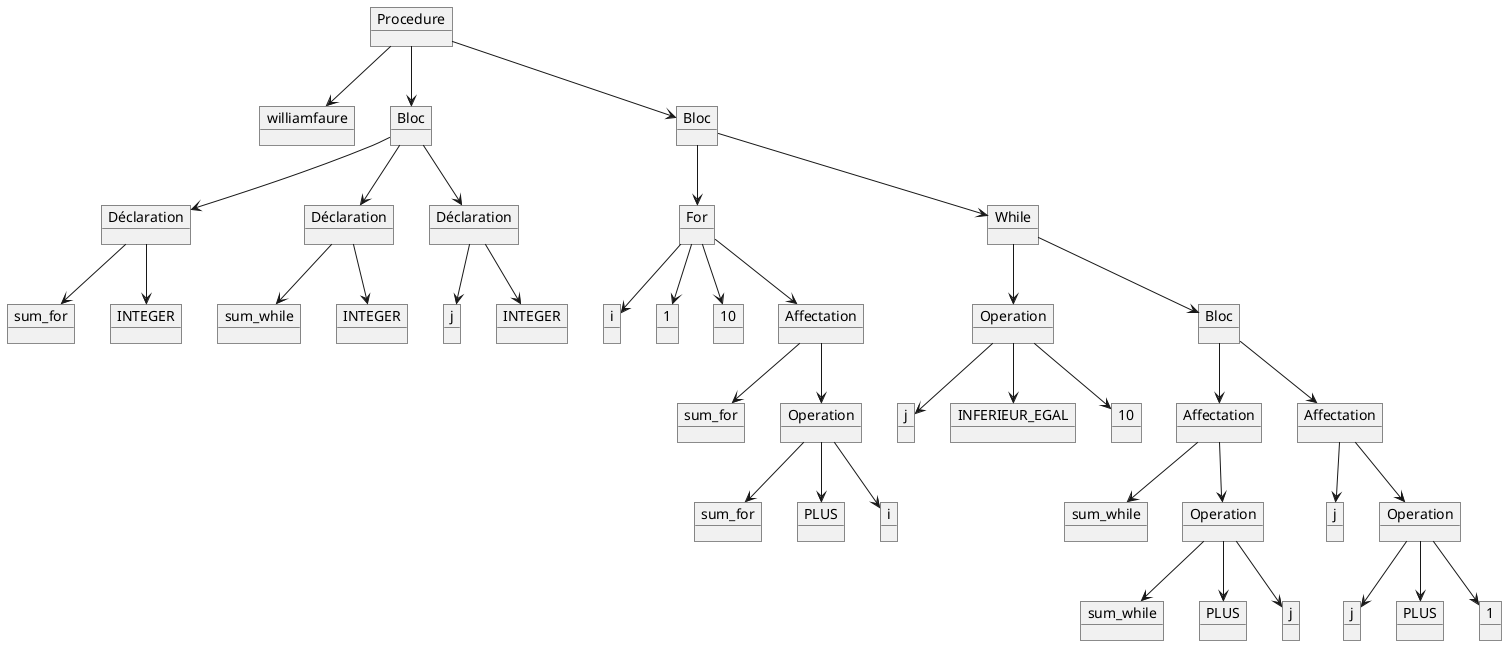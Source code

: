 @startuml ArbreSyntaxique
object "Procedure" as Procedure
object "williamfaure" as williamfaure
object "Bloc" as Bloc
object "Bloc" as Bloc1
object "Déclaration" as Declaration
object "Déclaration" as Declaration1
object "Déclaration" as Declaration2
object "For" as InstructionFor
object "While" as InstructionWhile
object "sum_for" as sum_for
object "INTEGER" as INTEGER
object "sum_while" as sum_while
object "INTEGER" as INTEGER_
object "j" as j
object "INTEGER" as INTEGER__
object "i" as i
object "1" as 1
object "10" as 10
object "Affectation" as Affectation
object "Operation" as Operation1
object "Bloc" as Bloc2
object "sum_for" as sum_for_
object "Operation" as Operation
object "j" as j_
object "INFERIEUR_EGAL" as INFERIEUR_EGAL
object "10" as 10_
object "Affectation" as Affectation1
object "Affectation" as Affectation2
object "sum_for" as sum_for__
object "PLUS" as PLUS
object "i" as i_
object "sum_while" as sum_while_
object "Operation" as Operation2
object "j" as j___
object "Operation" as Operation3
object "sum_while" as sum_while__
object "PLUS" as PLUS_
object "j" as j__
object "j" as j____
object "PLUS" as PLUS__
object "1" as 1_
Procedure -down-> williamfaure
Procedure -down-> Bloc
Procedure -down-> Bloc1
Bloc -down-> Declaration
Bloc -down-> Declaration1
Bloc -down-> Declaration2
Bloc1 -down-> InstructionFor
Bloc1 -down-> InstructionWhile
Declaration -down-> sum_for
Declaration -down-> INTEGER
Declaration1 -down-> sum_while
Declaration1 -down-> INTEGER_
Declaration2 -down-> j
Declaration2 -down-> INTEGER__
InstructionFor -down-> i
InstructionFor -down-> 1
InstructionFor -down-> 10
InstructionFor -down-> Affectation
InstructionWhile -down-> Operation1
InstructionWhile -down-> Bloc2
Affectation -down-> sum_for_
Affectation -down-> Operation
Operation1 -down-> j_
Operation1 -down-> INFERIEUR_EGAL
Operation1 -down-> 10_
Bloc2 -down-> Affectation1
Bloc2 -down-> Affectation2
Operation -down-> sum_for__
Operation -down-> PLUS
Operation -down-> i_
Affectation1 -down-> sum_while_
Affectation1 -down-> Operation2
Affectation2 -down-> j___
Affectation2 -down-> Operation3
Operation2 -down-> sum_while__
Operation2 -down-> PLUS_
Operation2 -down-> j__
Operation3 -down-> j____
Operation3 -down-> PLUS__
Operation3 -down-> 1_
@enduml
